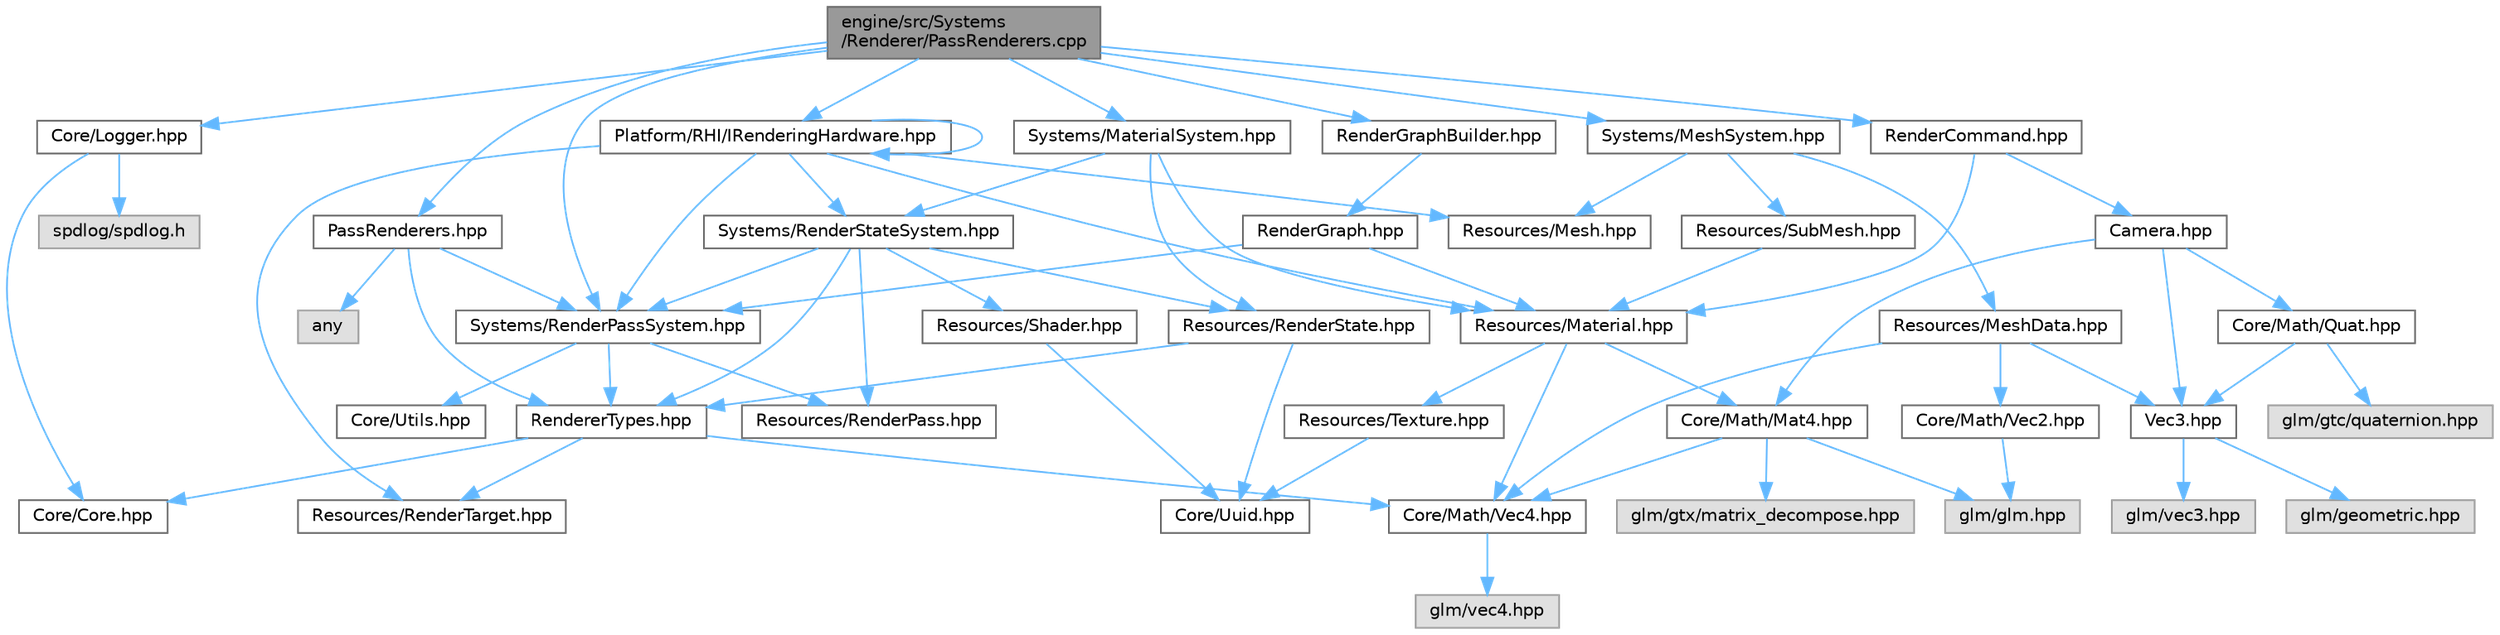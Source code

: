 digraph "engine/src/Systems/Renderer/PassRenderers.cpp"
{
 // LATEX_PDF_SIZE
  bgcolor="transparent";
  edge [fontname=Helvetica,fontsize=10,labelfontname=Helvetica,labelfontsize=10];
  node [fontname=Helvetica,fontsize=10,shape=box,height=0.2,width=0.4];
  Node1 [id="Node000001",label="engine/src/Systems\l/Renderer/PassRenderers.cpp",height=0.2,width=0.4,color="gray40", fillcolor="grey60", style="filled", fontcolor="black",tooltip=" "];
  Node1 -> Node2 [id="edge65_Node000001_Node000002",color="steelblue1",style="solid",tooltip=" "];
  Node2 [id="Node000002",label="PassRenderers.hpp",height=0.2,width=0.4,color="grey40", fillcolor="white", style="filled",URL="$_pass_renderers_8hpp.html",tooltip=" "];
  Node2 -> Node3 [id="edge66_Node000002_Node000003",color="steelblue1",style="solid",tooltip=" "];
  Node3 [id="Node000003",label="any",height=0.2,width=0.4,color="grey60", fillcolor="#E0E0E0", style="filled",tooltip=" "];
  Node2 -> Node4 [id="edge67_Node000002_Node000004",color="steelblue1",style="solid",tooltip=" "];
  Node4 [id="Node000004",label="RendererTypes.hpp",height=0.2,width=0.4,color="grey40", fillcolor="white", style="filled",URL="$_renderer_types_8hpp.html",tooltip=" "];
  Node4 -> Node5 [id="edge68_Node000004_Node000005",color="steelblue1",style="solid",tooltip=" "];
  Node5 [id="Node000005",label="Core/Core.hpp",height=0.2,width=0.4,color="grey40", fillcolor="white", style="filled",URL="$_core_8hpp.html",tooltip=" "];
  Node4 -> Node6 [id="edge69_Node000004_Node000006",color="steelblue1",style="solid",tooltip=" "];
  Node6 [id="Node000006",label="Core/Math/Vec4.hpp",height=0.2,width=0.4,color="grey40", fillcolor="white", style="filled",URL="$_vec4_8hpp.html",tooltip=" "];
  Node6 -> Node7 [id="edge70_Node000006_Node000007",color="steelblue1",style="solid",tooltip=" "];
  Node7 [id="Node000007",label="glm/vec4.hpp",height=0.2,width=0.4,color="grey60", fillcolor="#E0E0E0", style="filled",tooltip=" "];
  Node4 -> Node8 [id="edge71_Node000004_Node000008",color="steelblue1",style="solid",tooltip=" "];
  Node8 [id="Node000008",label="Resources/RenderTarget.hpp",height=0.2,width=0.4,color="grey40", fillcolor="white", style="filled",URL="$_render_target_8hpp.html",tooltip=" "];
  Node2 -> Node9 [id="edge72_Node000002_Node000009",color="steelblue1",style="solid",tooltip=" "];
  Node9 [id="Node000009",label="Systems/RenderPassSystem.hpp",height=0.2,width=0.4,color="grey40", fillcolor="white", style="filled",URL="$_render_pass_system_8hpp.html",tooltip=" "];
  Node9 -> Node10 [id="edge73_Node000009_Node000010",color="steelblue1",style="solid",tooltip=" "];
  Node10 [id="Node000010",label="Core/Utils.hpp",height=0.2,width=0.4,color="grey40", fillcolor="white", style="filled",URL="$_utils_8hpp.html",tooltip=" "];
  Node9 -> Node4 [id="edge74_Node000009_Node000004",color="steelblue1",style="solid",tooltip=" "];
  Node9 -> Node11 [id="edge75_Node000009_Node000011",color="steelblue1",style="solid",tooltip=" "];
  Node11 [id="Node000011",label="Resources/RenderPass.hpp",height=0.2,width=0.4,color="grey40", fillcolor="white", style="filled",URL="$_render_pass_8hpp.html",tooltip=" "];
  Node1 -> Node12 [id="edge76_Node000001_Node000012",color="steelblue1",style="solid",tooltip=" "];
  Node12 [id="Node000012",label="Core/Logger.hpp",height=0.2,width=0.4,color="grey40", fillcolor="white", style="filled",URL="$_logger_8hpp.html",tooltip=" "];
  Node12 -> Node13 [id="edge77_Node000012_Node000013",color="steelblue1",style="solid",tooltip=" "];
  Node13 [id="Node000013",label="spdlog/spdlog.h",height=0.2,width=0.4,color="grey60", fillcolor="#E0E0E0", style="filled",tooltip=" "];
  Node12 -> Node5 [id="edge78_Node000012_Node000005",color="steelblue1",style="solid",tooltip=" "];
  Node1 -> Node14 [id="edge79_Node000001_Node000014",color="steelblue1",style="solid",tooltip=" "];
  Node14 [id="Node000014",label="Platform/RHI/IRenderingHardware.hpp",height=0.2,width=0.4,color="grey40", fillcolor="white", style="filled",URL="$_i_rendering_hardware_8hpp.html",tooltip=" "];
  Node14 -> Node14 [id="edge80_Node000014_Node000014",color="steelblue1",style="solid",tooltip=" "];
  Node14 -> Node15 [id="edge81_Node000014_Node000015",color="steelblue1",style="solid",tooltip=" "];
  Node15 [id="Node000015",label="Resources/Material.hpp",height=0.2,width=0.4,color="grey40", fillcolor="white", style="filled",URL="$_material_8hpp.html",tooltip=" "];
  Node15 -> Node16 [id="edge82_Node000015_Node000016",color="steelblue1",style="solid",tooltip=" "];
  Node16 [id="Node000016",label="Core/Math/Mat4.hpp",height=0.2,width=0.4,color="grey40", fillcolor="white", style="filled",URL="$_mat4_8hpp.html",tooltip=" "];
  Node16 -> Node6 [id="edge83_Node000016_Node000006",color="steelblue1",style="solid",tooltip=" "];
  Node16 -> Node17 [id="edge84_Node000016_Node000017",color="steelblue1",style="solid",tooltip=" "];
  Node17 [id="Node000017",label="glm/glm.hpp",height=0.2,width=0.4,color="grey60", fillcolor="#E0E0E0", style="filled",tooltip=" "];
  Node16 -> Node18 [id="edge85_Node000016_Node000018",color="steelblue1",style="solid",tooltip=" "];
  Node18 [id="Node000018",label="glm/gtx/matrix_decompose.hpp",height=0.2,width=0.4,color="grey60", fillcolor="#E0E0E0", style="filled",tooltip=" "];
  Node15 -> Node6 [id="edge86_Node000015_Node000006",color="steelblue1",style="solid",tooltip=" "];
  Node15 -> Node19 [id="edge87_Node000015_Node000019",color="steelblue1",style="solid",tooltip=" "];
  Node19 [id="Node000019",label="Resources/Texture.hpp",height=0.2,width=0.4,color="grey40", fillcolor="white", style="filled",URL="$_texture_8hpp.html",tooltip=" "];
  Node19 -> Node20 [id="edge88_Node000019_Node000020",color="steelblue1",style="solid",tooltip=" "];
  Node20 [id="Node000020",label="Core/Uuid.hpp",height=0.2,width=0.4,color="grey40", fillcolor="white", style="filled",URL="$_uuid_8hpp.html",tooltip=" "];
  Node14 -> Node21 [id="edge89_Node000014_Node000021",color="steelblue1",style="solid",tooltip=" "];
  Node21 [id="Node000021",label="Resources/Mesh.hpp",height=0.2,width=0.4,color="grey40", fillcolor="white", style="filled",URL="$_mesh_8hpp.html",tooltip=" "];
  Node14 -> Node8 [id="edge90_Node000014_Node000008",color="steelblue1",style="solid",tooltip=" "];
  Node14 -> Node9 [id="edge91_Node000014_Node000009",color="steelblue1",style="solid",tooltip=" "];
  Node14 -> Node22 [id="edge92_Node000014_Node000022",color="steelblue1",style="solid",tooltip=" "];
  Node22 [id="Node000022",label="Systems/RenderStateSystem.hpp",height=0.2,width=0.4,color="grey40", fillcolor="white", style="filled",URL="$_render_state_system_8hpp.html",tooltip=" "];
  Node22 -> Node9 [id="edge93_Node000022_Node000009",color="steelblue1",style="solid",tooltip=" "];
  Node22 -> Node4 [id="edge94_Node000022_Node000004",color="steelblue1",style="solid",tooltip=" "];
  Node22 -> Node11 [id="edge95_Node000022_Node000011",color="steelblue1",style="solid",tooltip=" "];
  Node22 -> Node23 [id="edge96_Node000022_Node000023",color="steelblue1",style="solid",tooltip=" "];
  Node23 [id="Node000023",label="Resources/RenderState.hpp",height=0.2,width=0.4,color="grey40", fillcolor="white", style="filled",URL="$_render_state_8hpp.html",tooltip=" "];
  Node23 -> Node20 [id="edge97_Node000023_Node000020",color="steelblue1",style="solid",tooltip=" "];
  Node23 -> Node4 [id="edge98_Node000023_Node000004",color="steelblue1",style="solid",tooltip=" "];
  Node22 -> Node24 [id="edge99_Node000022_Node000024",color="steelblue1",style="solid",tooltip=" "];
  Node24 [id="Node000024",label="Resources/Shader.hpp",height=0.2,width=0.4,color="grey40", fillcolor="white", style="filled",URL="$_shader_8hpp.html",tooltip=" "];
  Node24 -> Node20 [id="edge100_Node000024_Node000020",color="steelblue1",style="solid",tooltip=" "];
  Node1 -> Node25 [id="edge101_Node000001_Node000025",color="steelblue1",style="solid",tooltip=" "];
  Node25 [id="Node000025",label="RenderCommand.hpp",height=0.2,width=0.4,color="grey40", fillcolor="white", style="filled",URL="$_render_command_8hpp.html",tooltip=" "];
  Node25 -> Node26 [id="edge102_Node000025_Node000026",color="steelblue1",style="solid",tooltip=" "];
  Node26 [id="Node000026",label="Camera.hpp",height=0.2,width=0.4,color="grey40", fillcolor="white", style="filled",URL="$_camera_8hpp.html",tooltip=" "];
  Node26 -> Node16 [id="edge103_Node000026_Node000016",color="steelblue1",style="solid",tooltip=" "];
  Node26 -> Node27 [id="edge104_Node000026_Node000027",color="steelblue1",style="solid",tooltip=" "];
  Node27 [id="Node000027",label="Core/Math/Quat.hpp",height=0.2,width=0.4,color="grey40", fillcolor="white", style="filled",URL="$_quat_8hpp.html",tooltip=" "];
  Node27 -> Node28 [id="edge105_Node000027_Node000028",color="steelblue1",style="solid",tooltip=" "];
  Node28 [id="Node000028",label="Vec3.hpp",height=0.2,width=0.4,color="grey40", fillcolor="white", style="filled",URL="$_vec3_8hpp.html",tooltip=" "];
  Node28 -> Node29 [id="edge106_Node000028_Node000029",color="steelblue1",style="solid",tooltip=" "];
  Node29 [id="Node000029",label="glm/geometric.hpp",height=0.2,width=0.4,color="grey60", fillcolor="#E0E0E0", style="filled",tooltip=" "];
  Node28 -> Node30 [id="edge107_Node000028_Node000030",color="steelblue1",style="solid",tooltip=" "];
  Node30 [id="Node000030",label="glm/vec3.hpp",height=0.2,width=0.4,color="grey60", fillcolor="#E0E0E0", style="filled",tooltip=" "];
  Node27 -> Node31 [id="edge108_Node000027_Node000031",color="steelblue1",style="solid",tooltip=" "];
  Node31 [id="Node000031",label="glm/gtc/quaternion.hpp",height=0.2,width=0.4,color="grey60", fillcolor="#E0E0E0", style="filled",tooltip=" "];
  Node26 -> Node28 [id="edge109_Node000026_Node000028",color="steelblue1",style="solid",tooltip=" "];
  Node25 -> Node15 [id="edge110_Node000025_Node000015",color="steelblue1",style="solid",tooltip=" "];
  Node1 -> Node32 [id="edge111_Node000001_Node000032",color="steelblue1",style="solid",tooltip=" "];
  Node32 [id="Node000032",label="RenderGraphBuilder.hpp",height=0.2,width=0.4,color="grey40", fillcolor="white", style="filled",URL="$_render_graph_builder_8hpp.html",tooltip=" "];
  Node32 -> Node33 [id="edge112_Node000032_Node000033",color="steelblue1",style="solid",tooltip=" "];
  Node33 [id="Node000033",label="RenderGraph.hpp",height=0.2,width=0.4,color="grey40", fillcolor="white", style="filled",URL="$_render_graph_8hpp.html",tooltip=" "];
  Node33 -> Node15 [id="edge113_Node000033_Node000015",color="steelblue1",style="solid",tooltip=" "];
  Node33 -> Node9 [id="edge114_Node000033_Node000009",color="steelblue1",style="solid",tooltip=" "];
  Node1 -> Node34 [id="edge115_Node000001_Node000034",color="steelblue1",style="solid",tooltip=" "];
  Node34 [id="Node000034",label="Systems/MaterialSystem.hpp",height=0.2,width=0.4,color="grey40", fillcolor="white", style="filled",URL="$_material_system_8hpp.html",tooltip=" "];
  Node34 -> Node22 [id="edge116_Node000034_Node000022",color="steelblue1",style="solid",tooltip=" "];
  Node34 -> Node15 [id="edge117_Node000034_Node000015",color="steelblue1",style="solid",tooltip=" "];
  Node34 -> Node23 [id="edge118_Node000034_Node000023",color="steelblue1",style="solid",tooltip=" "];
  Node1 -> Node35 [id="edge119_Node000001_Node000035",color="steelblue1",style="solid",tooltip=" "];
  Node35 [id="Node000035",label="Systems/MeshSystem.hpp",height=0.2,width=0.4,color="grey40", fillcolor="white", style="filled",URL="$_mesh_system_8hpp.html",tooltip=" "];
  Node35 -> Node21 [id="edge120_Node000035_Node000021",color="steelblue1",style="solid",tooltip=" "];
  Node35 -> Node36 [id="edge121_Node000035_Node000036",color="steelblue1",style="solid",tooltip=" "];
  Node36 [id="Node000036",label="Resources/MeshData.hpp",height=0.2,width=0.4,color="grey40", fillcolor="white", style="filled",URL="$_mesh_data_8hpp.html",tooltip=" "];
  Node36 -> Node37 [id="edge122_Node000036_Node000037",color="steelblue1",style="solid",tooltip=" "];
  Node37 [id="Node000037",label="Core/Math/Vec2.hpp",height=0.2,width=0.4,color="grey40", fillcolor="white", style="filled",URL="$_vec2_8hpp.html",tooltip=" "];
  Node37 -> Node17 [id="edge123_Node000037_Node000017",color="steelblue1",style="solid",tooltip=" "];
  Node36 -> Node28 [id="edge124_Node000036_Node000028",color="steelblue1",style="solid",tooltip=" "];
  Node36 -> Node6 [id="edge125_Node000036_Node000006",color="steelblue1",style="solid",tooltip=" "];
  Node35 -> Node38 [id="edge126_Node000035_Node000038",color="steelblue1",style="solid",tooltip=" "];
  Node38 [id="Node000038",label="Resources/SubMesh.hpp",height=0.2,width=0.4,color="grey40", fillcolor="white", style="filled",URL="$_sub_mesh_8hpp.html",tooltip=" "];
  Node38 -> Node15 [id="edge127_Node000038_Node000015",color="steelblue1",style="solid",tooltip=" "];
  Node1 -> Node9 [id="edge128_Node000001_Node000009",color="steelblue1",style="solid",tooltip=" "];
}
